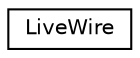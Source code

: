 digraph "Graphe hiérarchique des classes"
{
  edge [fontname="Helvetica",fontsize="10",labelfontname="Helvetica",labelfontsize="10"];
  node [fontname="Helvetica",fontsize="10",shape=record];
  rankdir="LR";
  Node0 [label="LiveWire",height=0.2,width=0.4,color="black", fillcolor="white", style="filled",URL="$classLiveWire.html",tooltip="classe representant le LiveWire "];
}
